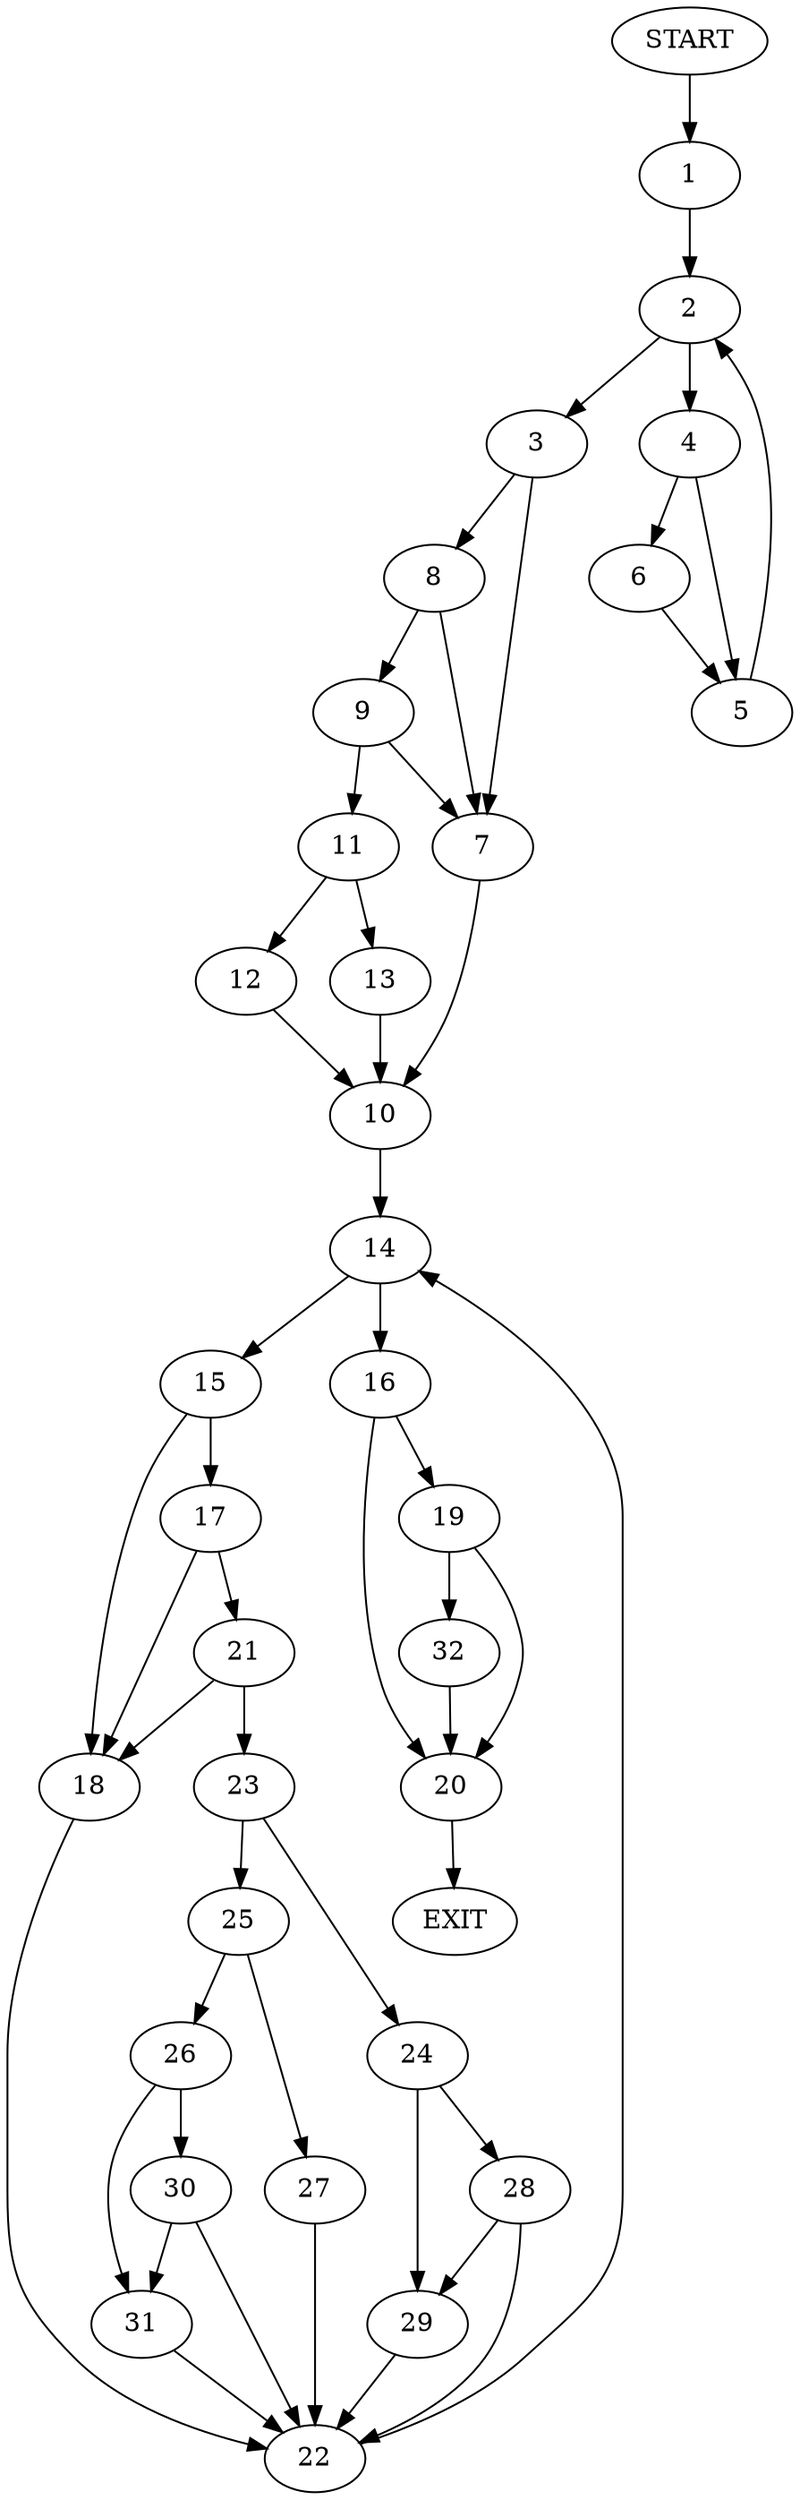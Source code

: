 digraph {
0 [label="START"]
33 [label="EXIT"]
0 -> 1
1 -> 2
2 -> 3
2 -> 4
4 -> 5
4 -> 6
3 -> 7
3 -> 8
6 -> 5
5 -> 2
8 -> 7
8 -> 9
7 -> 10
9 -> 7
9 -> 11
11 -> 12
11 -> 13
13 -> 10
12 -> 10
10 -> 14
14 -> 15
14 -> 16
15 -> 17
15 -> 18
16 -> 19
16 -> 20
17 -> 21
17 -> 18
18 -> 22
21 -> 23
21 -> 18
23 -> 24
23 -> 25
25 -> 26
25 -> 27
24 -> 28
24 -> 29
28 -> 22
28 -> 29
29 -> 22
22 -> 14
26 -> 30
26 -> 31
27 -> 22
30 -> 22
30 -> 31
31 -> 22
20 -> 33
19 -> 32
19 -> 20
32 -> 20
}
